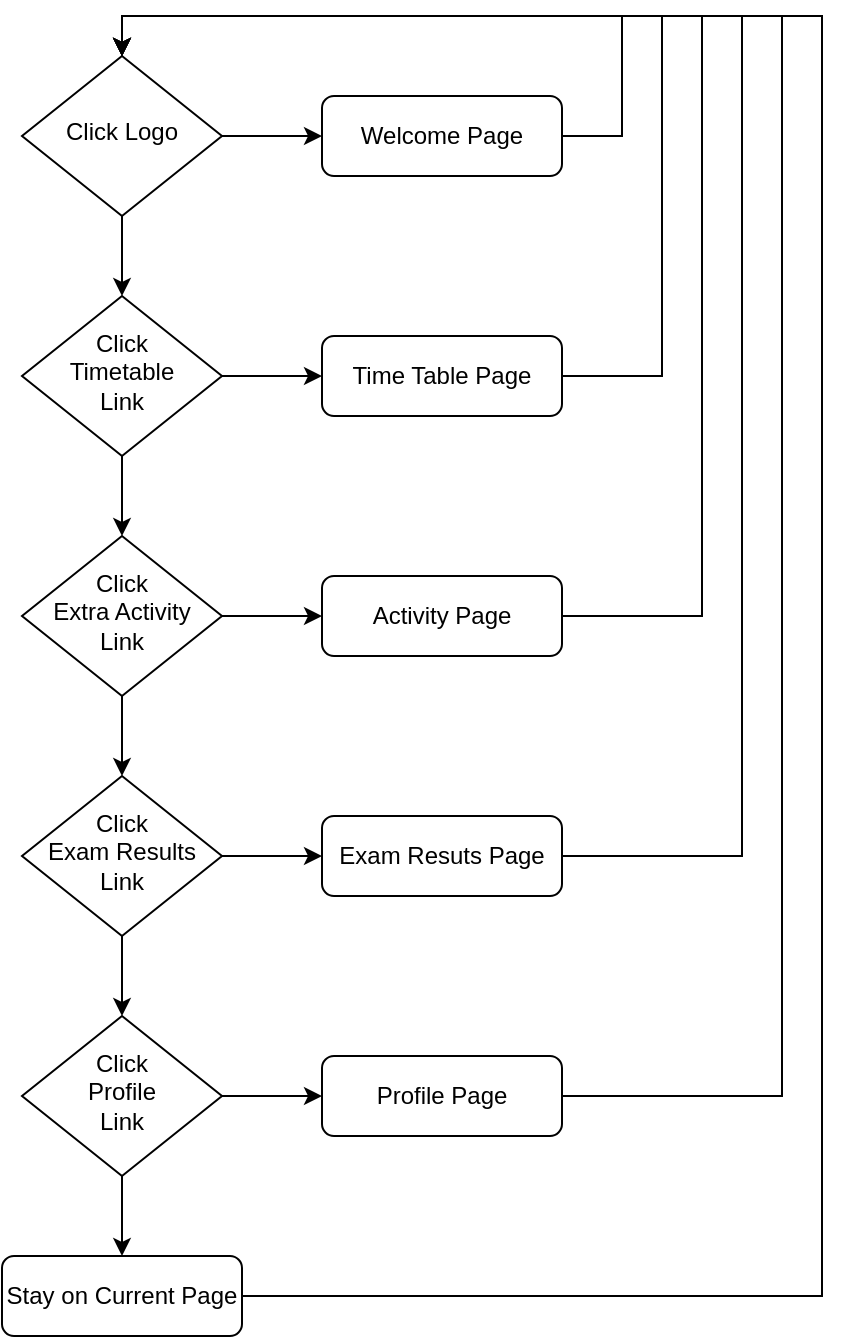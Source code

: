 <mxfile version="20.6.0" type="github">
  <diagram id="C5RBs43oDa-KdzZeNtuy" name="Page-1">
    <mxGraphModel dx="1033" dy="752" grid="1" gridSize="10" guides="1" tooltips="1" connect="1" arrows="1" fold="1" page="1" pageScale="1" pageWidth="827" pageHeight="1169" math="0" shadow="0">
      <root>
        <mxCell id="WIyWlLk6GJQsqaUBKTNV-0" />
        <mxCell id="WIyWlLk6GJQsqaUBKTNV-1" parent="WIyWlLk6GJQsqaUBKTNV-0" />
        <mxCell id="t0A2FcLMmOzjqa1gA4VY-22" style="edgeStyle=orthogonalEdgeStyle;rounded=0;orthogonalLoop=1;jettySize=auto;html=1;entryX=0.5;entryY=0;entryDx=0;entryDy=0;" edge="1" parent="WIyWlLk6GJQsqaUBKTNV-1" source="WIyWlLk6GJQsqaUBKTNV-3" target="t0A2FcLMmOzjqa1gA4VY-1">
          <mxGeometry relative="1" as="geometry">
            <Array as="points">
              <mxPoint x="480" y="80" />
              <mxPoint x="480" y="20" />
              <mxPoint x="230" y="20" />
            </Array>
          </mxGeometry>
        </mxCell>
        <mxCell id="WIyWlLk6GJQsqaUBKTNV-3" value="Welcome Page" style="rounded=1;whiteSpace=wrap;html=1;fontSize=12;glass=0;strokeWidth=1;shadow=0;" parent="WIyWlLk6GJQsqaUBKTNV-1" vertex="1">
          <mxGeometry x="330" y="60" width="120" height="40" as="geometry" />
        </mxCell>
        <mxCell id="t0A2FcLMmOzjqa1gA4VY-11" style="edgeStyle=orthogonalEdgeStyle;rounded=0;orthogonalLoop=1;jettySize=auto;html=1;" edge="1" parent="WIyWlLk6GJQsqaUBKTNV-1" source="t0A2FcLMmOzjqa1gA4VY-1" target="WIyWlLk6GJQsqaUBKTNV-3">
          <mxGeometry relative="1" as="geometry" />
        </mxCell>
        <mxCell id="t0A2FcLMmOzjqa1gA4VY-20" style="edgeStyle=orthogonalEdgeStyle;rounded=0;orthogonalLoop=1;jettySize=auto;html=1;" edge="1" parent="WIyWlLk6GJQsqaUBKTNV-1" source="t0A2FcLMmOzjqa1gA4VY-1" target="t0A2FcLMmOzjqa1gA4VY-3">
          <mxGeometry relative="1" as="geometry" />
        </mxCell>
        <mxCell id="t0A2FcLMmOzjqa1gA4VY-1" value="Click Logo" style="rhombus;whiteSpace=wrap;html=1;shadow=0;fontFamily=Helvetica;fontSize=12;align=center;strokeWidth=1;spacing=6;spacingTop=-4;" vertex="1" parent="WIyWlLk6GJQsqaUBKTNV-1">
          <mxGeometry x="180" y="40" width="100" height="80" as="geometry" />
        </mxCell>
        <mxCell id="t0A2FcLMmOzjqa1gA4VY-23" style="edgeStyle=orthogonalEdgeStyle;rounded=0;orthogonalLoop=1;jettySize=auto;html=1;entryX=0.5;entryY=0;entryDx=0;entryDy=0;" edge="1" parent="WIyWlLk6GJQsqaUBKTNV-1" source="t0A2FcLMmOzjqa1gA4VY-2" target="t0A2FcLMmOzjqa1gA4VY-1">
          <mxGeometry relative="1" as="geometry">
            <Array as="points">
              <mxPoint x="500" y="200" />
              <mxPoint x="500" y="20" />
              <mxPoint x="230" y="20" />
            </Array>
          </mxGeometry>
        </mxCell>
        <mxCell id="t0A2FcLMmOzjqa1gA4VY-2" value="Time Table Page" style="rounded=1;whiteSpace=wrap;html=1;fontSize=12;glass=0;strokeWidth=1;shadow=0;" vertex="1" parent="WIyWlLk6GJQsqaUBKTNV-1">
          <mxGeometry x="330" y="180" width="120" height="40" as="geometry" />
        </mxCell>
        <mxCell id="t0A2FcLMmOzjqa1gA4VY-12" style="edgeStyle=orthogonalEdgeStyle;rounded=0;orthogonalLoop=1;jettySize=auto;html=1;" edge="1" parent="WIyWlLk6GJQsqaUBKTNV-1" source="t0A2FcLMmOzjqa1gA4VY-3" target="t0A2FcLMmOzjqa1gA4VY-2">
          <mxGeometry relative="1" as="geometry" />
        </mxCell>
        <mxCell id="t0A2FcLMmOzjqa1gA4VY-19" style="edgeStyle=orthogonalEdgeStyle;rounded=0;orthogonalLoop=1;jettySize=auto;html=1;" edge="1" parent="WIyWlLk6GJQsqaUBKTNV-1" source="t0A2FcLMmOzjqa1gA4VY-3" target="t0A2FcLMmOzjqa1gA4VY-5">
          <mxGeometry relative="1" as="geometry" />
        </mxCell>
        <mxCell id="t0A2FcLMmOzjqa1gA4VY-3" value="Click &lt;br&gt;Timetable&lt;br&gt;Link" style="rhombus;whiteSpace=wrap;html=1;shadow=0;fontFamily=Helvetica;fontSize=12;align=center;strokeWidth=1;spacing=6;spacingTop=-4;" vertex="1" parent="WIyWlLk6GJQsqaUBKTNV-1">
          <mxGeometry x="180" y="160" width="100" height="80" as="geometry" />
        </mxCell>
        <mxCell id="t0A2FcLMmOzjqa1gA4VY-26" style="edgeStyle=orthogonalEdgeStyle;rounded=0;orthogonalLoop=1;jettySize=auto;html=1;entryX=0.5;entryY=0;entryDx=0;entryDy=0;" edge="1" parent="WIyWlLk6GJQsqaUBKTNV-1" source="t0A2FcLMmOzjqa1gA4VY-4" target="t0A2FcLMmOzjqa1gA4VY-1">
          <mxGeometry relative="1" as="geometry">
            <Array as="points">
              <mxPoint x="520" y="320" />
              <mxPoint x="520" y="20" />
              <mxPoint x="230" y="20" />
            </Array>
          </mxGeometry>
        </mxCell>
        <mxCell id="t0A2FcLMmOzjqa1gA4VY-4" value="Activity Page" style="rounded=1;whiteSpace=wrap;html=1;fontSize=12;glass=0;strokeWidth=1;shadow=0;" vertex="1" parent="WIyWlLk6GJQsqaUBKTNV-1">
          <mxGeometry x="330" y="300" width="120" height="40" as="geometry" />
        </mxCell>
        <mxCell id="t0A2FcLMmOzjqa1gA4VY-13" style="edgeStyle=orthogonalEdgeStyle;rounded=0;orthogonalLoop=1;jettySize=auto;html=1;" edge="1" parent="WIyWlLk6GJQsqaUBKTNV-1" source="t0A2FcLMmOzjqa1gA4VY-5" target="t0A2FcLMmOzjqa1gA4VY-4">
          <mxGeometry relative="1" as="geometry" />
        </mxCell>
        <mxCell id="t0A2FcLMmOzjqa1gA4VY-18" style="edgeStyle=orthogonalEdgeStyle;rounded=0;orthogonalLoop=1;jettySize=auto;html=1;entryX=0.5;entryY=0;entryDx=0;entryDy=0;" edge="1" parent="WIyWlLk6GJQsqaUBKTNV-1" source="t0A2FcLMmOzjqa1gA4VY-5" target="t0A2FcLMmOzjqa1gA4VY-7">
          <mxGeometry relative="1" as="geometry" />
        </mxCell>
        <mxCell id="t0A2FcLMmOzjqa1gA4VY-5" value="Click &lt;br&gt;Extra Activity&lt;br&gt;Link" style="rhombus;whiteSpace=wrap;html=1;shadow=0;fontFamily=Helvetica;fontSize=12;align=center;strokeWidth=1;spacing=6;spacingTop=-4;" vertex="1" parent="WIyWlLk6GJQsqaUBKTNV-1">
          <mxGeometry x="180" y="280" width="100" height="80" as="geometry" />
        </mxCell>
        <mxCell id="t0A2FcLMmOzjqa1gA4VY-27" style="edgeStyle=orthogonalEdgeStyle;rounded=0;orthogonalLoop=1;jettySize=auto;html=1;entryX=0.5;entryY=0;entryDx=0;entryDy=0;" edge="1" parent="WIyWlLk6GJQsqaUBKTNV-1" source="t0A2FcLMmOzjqa1gA4VY-6" target="t0A2FcLMmOzjqa1gA4VY-1">
          <mxGeometry relative="1" as="geometry">
            <Array as="points">
              <mxPoint x="540" y="440" />
              <mxPoint x="540" y="20" />
              <mxPoint x="230" y="20" />
            </Array>
          </mxGeometry>
        </mxCell>
        <mxCell id="t0A2FcLMmOzjqa1gA4VY-6" value="Exam Resuts Page" style="rounded=1;whiteSpace=wrap;html=1;fontSize=12;glass=0;strokeWidth=1;shadow=0;" vertex="1" parent="WIyWlLk6GJQsqaUBKTNV-1">
          <mxGeometry x="330" y="420" width="120" height="40" as="geometry" />
        </mxCell>
        <mxCell id="t0A2FcLMmOzjqa1gA4VY-14" style="edgeStyle=orthogonalEdgeStyle;rounded=0;orthogonalLoop=1;jettySize=auto;html=1;" edge="1" parent="WIyWlLk6GJQsqaUBKTNV-1" source="t0A2FcLMmOzjqa1gA4VY-7" target="t0A2FcLMmOzjqa1gA4VY-6">
          <mxGeometry relative="1" as="geometry" />
        </mxCell>
        <mxCell id="t0A2FcLMmOzjqa1gA4VY-17" style="edgeStyle=orthogonalEdgeStyle;rounded=0;orthogonalLoop=1;jettySize=auto;html=1;" edge="1" parent="WIyWlLk6GJQsqaUBKTNV-1" source="t0A2FcLMmOzjqa1gA4VY-7" target="t0A2FcLMmOzjqa1gA4VY-9">
          <mxGeometry relative="1" as="geometry" />
        </mxCell>
        <mxCell id="t0A2FcLMmOzjqa1gA4VY-7" value="Click &lt;br&gt;Exam Results&lt;br&gt;Link" style="rhombus;whiteSpace=wrap;html=1;shadow=0;fontFamily=Helvetica;fontSize=12;align=center;strokeWidth=1;spacing=6;spacingTop=-4;" vertex="1" parent="WIyWlLk6GJQsqaUBKTNV-1">
          <mxGeometry x="180" y="400" width="100" height="80" as="geometry" />
        </mxCell>
        <mxCell id="t0A2FcLMmOzjqa1gA4VY-28" style="edgeStyle=orthogonalEdgeStyle;rounded=0;orthogonalLoop=1;jettySize=auto;html=1;entryX=0.5;entryY=0;entryDx=0;entryDy=0;" edge="1" parent="WIyWlLk6GJQsqaUBKTNV-1" source="t0A2FcLMmOzjqa1gA4VY-8" target="t0A2FcLMmOzjqa1gA4VY-1">
          <mxGeometry relative="1" as="geometry">
            <Array as="points">
              <mxPoint x="560" y="560" />
              <mxPoint x="560" y="20" />
              <mxPoint x="230" y="20" />
            </Array>
          </mxGeometry>
        </mxCell>
        <mxCell id="t0A2FcLMmOzjqa1gA4VY-8" value="Profile Page" style="rounded=1;whiteSpace=wrap;html=1;fontSize=12;glass=0;strokeWidth=1;shadow=0;" vertex="1" parent="WIyWlLk6GJQsqaUBKTNV-1">
          <mxGeometry x="330" y="540" width="120" height="40" as="geometry" />
        </mxCell>
        <mxCell id="t0A2FcLMmOzjqa1gA4VY-15" style="edgeStyle=orthogonalEdgeStyle;rounded=0;orthogonalLoop=1;jettySize=auto;html=1;" edge="1" parent="WIyWlLk6GJQsqaUBKTNV-1" source="t0A2FcLMmOzjqa1gA4VY-9" target="t0A2FcLMmOzjqa1gA4VY-8">
          <mxGeometry relative="1" as="geometry" />
        </mxCell>
        <mxCell id="t0A2FcLMmOzjqa1gA4VY-16" style="edgeStyle=orthogonalEdgeStyle;rounded=0;orthogonalLoop=1;jettySize=auto;html=1;entryX=0.5;entryY=0;entryDx=0;entryDy=0;" edge="1" parent="WIyWlLk6GJQsqaUBKTNV-1" source="t0A2FcLMmOzjqa1gA4VY-9" target="t0A2FcLMmOzjqa1gA4VY-10">
          <mxGeometry relative="1" as="geometry" />
        </mxCell>
        <mxCell id="t0A2FcLMmOzjqa1gA4VY-9" value="Click &lt;br&gt;Profile&lt;br&gt;Link" style="rhombus;whiteSpace=wrap;html=1;shadow=0;fontFamily=Helvetica;fontSize=12;align=center;strokeWidth=1;spacing=6;spacingTop=-4;" vertex="1" parent="WIyWlLk6GJQsqaUBKTNV-1">
          <mxGeometry x="180" y="520" width="100" height="80" as="geometry" />
        </mxCell>
        <mxCell id="t0A2FcLMmOzjqa1gA4VY-31" style="edgeStyle=orthogonalEdgeStyle;rounded=0;orthogonalLoop=1;jettySize=auto;html=1;entryX=0.5;entryY=0;entryDx=0;entryDy=0;" edge="1" parent="WIyWlLk6GJQsqaUBKTNV-1" source="t0A2FcLMmOzjqa1gA4VY-10" target="t0A2FcLMmOzjqa1gA4VY-1">
          <mxGeometry relative="1" as="geometry">
            <Array as="points">
              <mxPoint x="580" y="660" />
              <mxPoint x="580" y="20" />
              <mxPoint x="230" y="20" />
            </Array>
          </mxGeometry>
        </mxCell>
        <mxCell id="t0A2FcLMmOzjqa1gA4VY-10" value="Stay on Current Page" style="rounded=1;whiteSpace=wrap;html=1;fontSize=12;glass=0;strokeWidth=1;shadow=0;" vertex="1" parent="WIyWlLk6GJQsqaUBKTNV-1">
          <mxGeometry x="170" y="640" width="120" height="40" as="geometry" />
        </mxCell>
      </root>
    </mxGraphModel>
  </diagram>
</mxfile>
